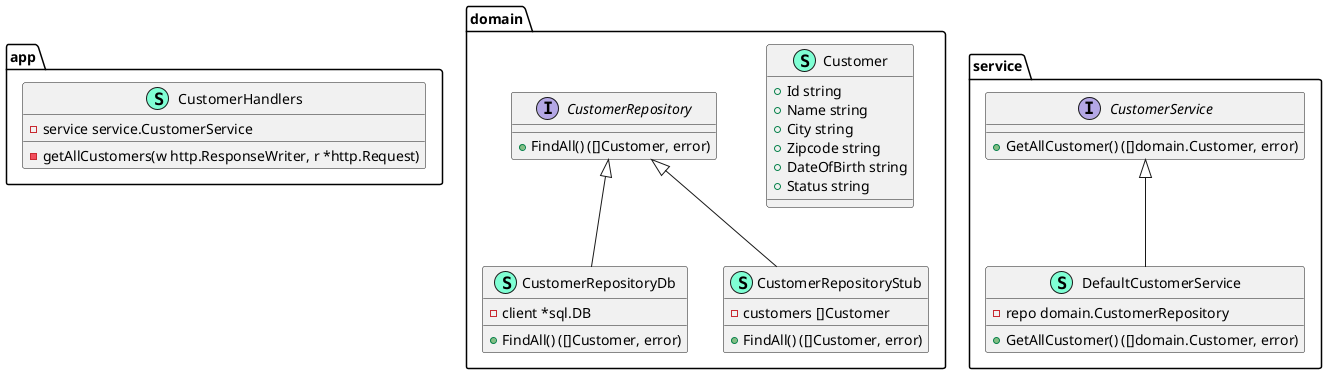 @startuml
namespace app {
    class CustomerHandlers << (S,Aquamarine) >> {
        - service service.CustomerService

        - getAllCustomers(w http.ResponseWriter, r *http.Request) 

    }
}


namespace domain {
    class Customer << (S,Aquamarine) >> {
        + Id string
        + Name string
        + City string
        + Zipcode string
        + DateOfBirth string
        + Status string

    }
    interface CustomerRepository  {
        + FindAll() ([]Customer, error)

    }
    class CustomerRepositoryDb << (S,Aquamarine) >> {
        - client *sql.DB

        + FindAll() ([]Customer, error)

    }
    class CustomerRepositoryStub << (S,Aquamarine) >> {
        - customers []Customer

        + FindAll() ([]Customer, error)

    }
}

"domain.CustomerRepository" <|-- "domain.CustomerRepositoryDb"
"domain.CustomerRepository" <|-- "domain.CustomerRepositoryStub"

namespace service {
    interface CustomerService  {
        + GetAllCustomer() ([]domain.Customer, error)

    }
    class DefaultCustomerService << (S,Aquamarine) >> {
        - repo domain.CustomerRepository

        + GetAllCustomer() ([]domain.Customer, error)

    }
}

"service.CustomerService" <|-- "service.DefaultCustomerService"

@enduml
